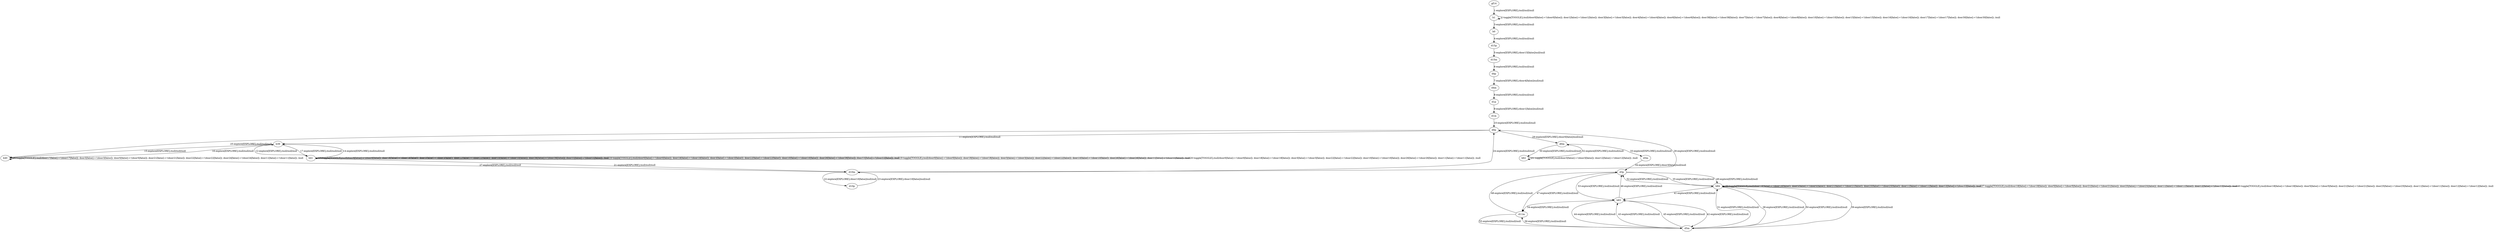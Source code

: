 # Total number of goals covered by this test: 3
# d11m --> d3p
# b40 --> d10m
# d0p --> b40

digraph g {
"gf14" -> "b1" [label = "1-explore[EXPLORE];/null/null/null"];
"b1" -> "b1" [label = "2-toggle[TOGGLE];/null/door0[false]:=!(door0[false]); door1[false]:=!(door1[false]); door3[false]:=!(door3[false]); door4[false]:=!(door4[false]); door6[false]:=!(door6[false]); door38[false]:=!(door38[false]); door7[false]:=!(door7[false]); door8[false]:=!(door8[false]); door10[false]:=!(door10[false]); door15[false]:=!(door15[false]); door16[false]:=!(door16[false]); door17[false]:=!(door17[false]); door30[false]:=!(door30[false]); /null"];
"b1" -> "b0" [label = "3-explore[EXPLORE];/null/null/null"];
"b0" -> "d15p" [label = "4-explore[EXPLORE];/null/null/null"];
"d15p" -> "d15m" [label = "5-explore[EXPLORE];/door15[false]/null/null"];
"d15m" -> "d4p" [label = "6-explore[EXPLORE];/null/null/null"];
"d4p" -> "d4m" [label = "7-explore[EXPLORE];/door4[false]/null/null"];
"d4m" -> "d1p" [label = "8-explore[EXPLORE];/null/null/null"];
"d1p" -> "d1m" [label = "9-explore[EXPLORE];/door1[false]/null/null"];
"d1m" -> "d0p" [label = "10-explore[EXPLORE];/null/null/null"];
"d0p" -> "b39" [label = "11-explore[EXPLORE];/null/null/null"];
"b39" -> "b41" [label = "12-explore[EXPLORE];/null/null/null"];
"b41" -> "b41" [label = "13-toggle[TOGGLE];/null/door0[false]:=!(door0[false]); door18[false]:=!(door18[false]); door3[false]:=!(door3[false]); door22[false]:=!(door22[false]); door10[false]:=!(door10[false]); door26[false]:=!(door26[false]); door11[false]:=!(door11[false]); /null"];
"b41" -> "b39" [label = "14-explore[EXPLORE];/null/null/null"];
"b39" -> "b40" [label = "15-explore[EXPLORE];/null/null/null"];
"b40" -> "b39" [label = "16-explore[EXPLORE];/null/null/null"];
"b39" -> "b41" [label = "17-explore[EXPLORE];/null/null/null"];
"b41" -> "b41" [label = "18-toggle[TOGGLE];/null/door0[false]:=!(door0[false]); door18[false]:=!(door18[false]); door3[false]:=!(door3[false]); door22[false]:=!(door22[false]); door10[false]:=!(door10[false]); door26[false]:=!(door26[false]); door11[false]:=!(door11[false]); /null"];
"b41" -> "b41" [label = "19-toggle[TOGGLE];/null/door0[false]:=!(door0[false]); door18[false]:=!(door18[false]); door3[false]:=!(door3[false]); door22[false]:=!(door22[false]); door10[false]:=!(door10[false]); door26[false]:=!(door26[false]); door11[false]:=!(door11[false]); /null"];
"b41" -> "b41" [label = "20-toggle[TOGGLE];/null/door0[false]:=!(door0[false]); door18[false]:=!(door18[false]); door3[false]:=!(door3[false]); door22[false]:=!(door22[false]); door10[false]:=!(door10[false]); door26[false]:=!(door26[false]); door11[false]:=!(door11[false]); /null"];
"b41" -> "d10m" [label = "21-explore[EXPLORE];/null/null/null"];
"d10m" -> "d10p" [label = "22-explore[EXPLORE];/door10[false]/null/null"];
"d10p" -> "d10m" [label = "23-explore[EXPLORE];/door10[false]/null/null"];
"d10m" -> "d0p" [label = "24-explore[EXPLORE];/null/null/null"];
"d0p" -> "b40" [label = "25-explore[EXPLORE];/null/null/null"];
"b40" -> "b40" [label = "26-toggle[TOGGLE];/null/door17[false]:=!(door17[false]); door3[false]:=!(door3[false]); door5[false]:=!(door5[false]); door21[false]:=!(door21[false]); door22[false]:=!(door22[false]); door24[false]:=!(door24[false]); door11[false]:=!(door11[false]); /null"];
"b40" -> "d10m" [label = "27-explore[EXPLORE];/null/null/null"];
"d10m" -> "d0p" [label = "28-explore[EXPLORE];/null/null/null"];
"d0p" -> "d0m" [label = "29-explore[EXPLORE];/door0[false]/null/null"];
"d0m" -> "b62" [label = "30-explore[EXPLORE];/null/null/null"];
"b62" -> "b62" [label = "31-toggle[TOGGLE];/null/door3[false]:=!(door3[false]); door12[false]:=!(door12[false]); /null"];
"b62" -> "d0m" [label = "32-explore[EXPLORE];/null/null/null"];
"d0m" -> "d3m" [label = "33-explore[EXPLORE];/null/null/null"];
"d3m" -> "d3p" [label = "34-explore[EXPLORE];/door3[false]/null/null"];
"d3p" -> "b84" [label = "35-explore[EXPLORE];/null/null/null"];
"b84" -> "b84" [label = "36-toggle[TOGGLE];/null/door18[false]:=!(door18[false]); door5[false]:=!(door5[false]); door21[false]:=!(door21[false]); door25[false]:=!(door25[false]); door11[false]:=!(door11[false]); door12[false]:=!(door12[false]); /null"];
"b84" -> "b84" [label = "37-toggle[TOGGLE];/null/door18[false]:=!(door18[false]); door5[false]:=!(door5[false]); door21[false]:=!(door21[false]); door25[false]:=!(door25[false]); door11[false]:=!(door11[false]); door12[false]:=!(door12[false]); /null"];
"b84" -> "d5m" [label = "38-explore[EXPLORE];/null/null/null"];
"d5m" -> "b84" [label = "39-explore[EXPLORE];/null/null/null"];
"b84" -> "b84" [label = "40-toggle[TOGGLE];/null/door18[false]:=!(door18[false]); door5[false]:=!(door5[false]); door21[false]:=!(door21[false]); door25[false]:=!(door25[false]); door11[false]:=!(door11[false]); door12[false]:=!(door12[false]); /null"];
"b84" -> "b83" [label = "41-explore[EXPLORE];/null/null/null"];
"b83" -> "d5m" [label = "42-explore[EXPLORE];/null/null/null"];
"d5m" -> "b83" [label = "43-explore[EXPLORE];/null/null/null"];
"b83" -> "d5m" [label = "44-explore[EXPLORE];/null/null/null"];
"d5m" -> "b83" [label = "45-explore[EXPLORE];/null/null/null"];
"b83" -> "d3p" [label = "46-explore[EXPLORE];/null/null/null"];
"d3p" -> "d11m" [label = "47-explore[EXPLORE];/null/null/null"];
"d11m" -> "d3p" [label = "48-explore[EXPLORE];/null/null/null"];
"d3p" -> "b84" [label = "49-explore[EXPLORE];/null/null/null"];
"b84" -> "d5m" [label = "50-explore[EXPLORE];/null/null/null"];
"d5m" -> "b84" [label = "51-explore[EXPLORE];/null/null/null"];
"b84" -> "d3p" [label = "52-explore[EXPLORE];/null/null/null"];
"d3p" -> "b83" [label = "53-explore[EXPLORE];/null/null/null"];
"b83" -> "d11m" [label = "54-explore[EXPLORE];/null/null/null"];
"d11m" -> "d5m" [label = "55-explore[EXPLORE];/null/null/null"];
"d5m" -> "d11m" [label = "56-explore[EXPLORE];/null/null/null"];
}